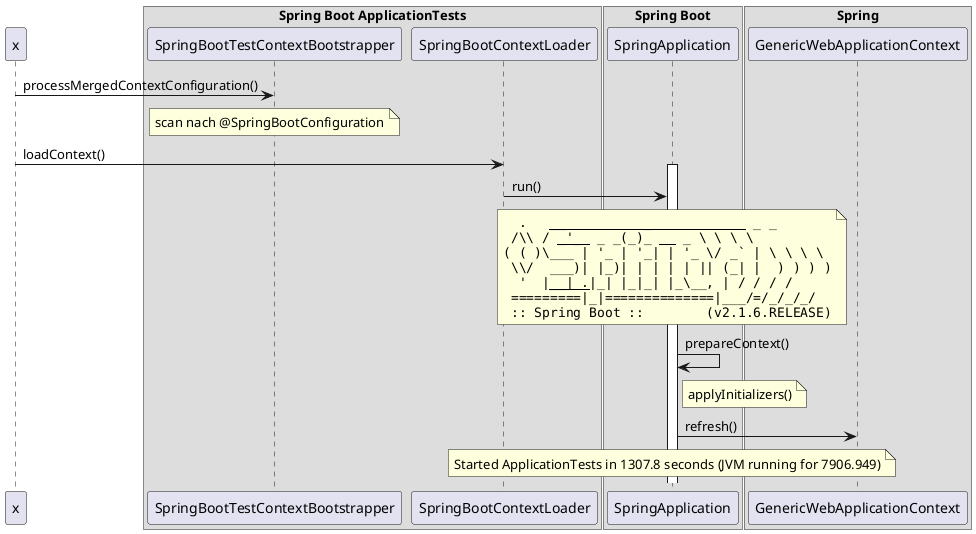@startuml
participant x
box Spring Boot ApplicationTests
    participant SpringBootTestContextBootstrapper
    participant SpringBootContextLoader
end box
box Spring Boot
    participant SpringApplication
end box
box Spring
    participant GenericWebApplicationContext
end box

x -> SpringBootTestContextBootstrapper: processMergedContextConfiguration()
note over SpringBootTestContextBootstrapper: scan nach @SpringBootConfiguration

x -> SpringBootContextLoader: loadContext()

activate SpringApplication
SpringBootContextLoader -> SpringApplication: run()
note over SpringApplication
""  .   ____          _            __ _ _""
"" /\\ / ___'_ __ _ _(_)_ __  __ _ \ \ \ \""
""( ( )\___ | '_ | '_| | '_ \/ _` | \ \ \ \""
"" \\/  ___)| |_)| | | | | || (_| |  ) ) ) )""
""  '  |____| .__|_| |_|_| |_\__, | / / / /""
"" =========|_|==============|___/=/_/_/_/""
"" :: Spring Boot ::        (v2.1.6.RELEASE)""
end note

SpringApplication -> SpringApplication: prepareContext()
note right of SpringApplication: applyInitializers()

SpringApplication -> GenericWebApplicationContext: refresh()
note over SpringApplication: Started ApplicationTests in 1307.8 seconds (JVM running for 7906.949)
@enduml